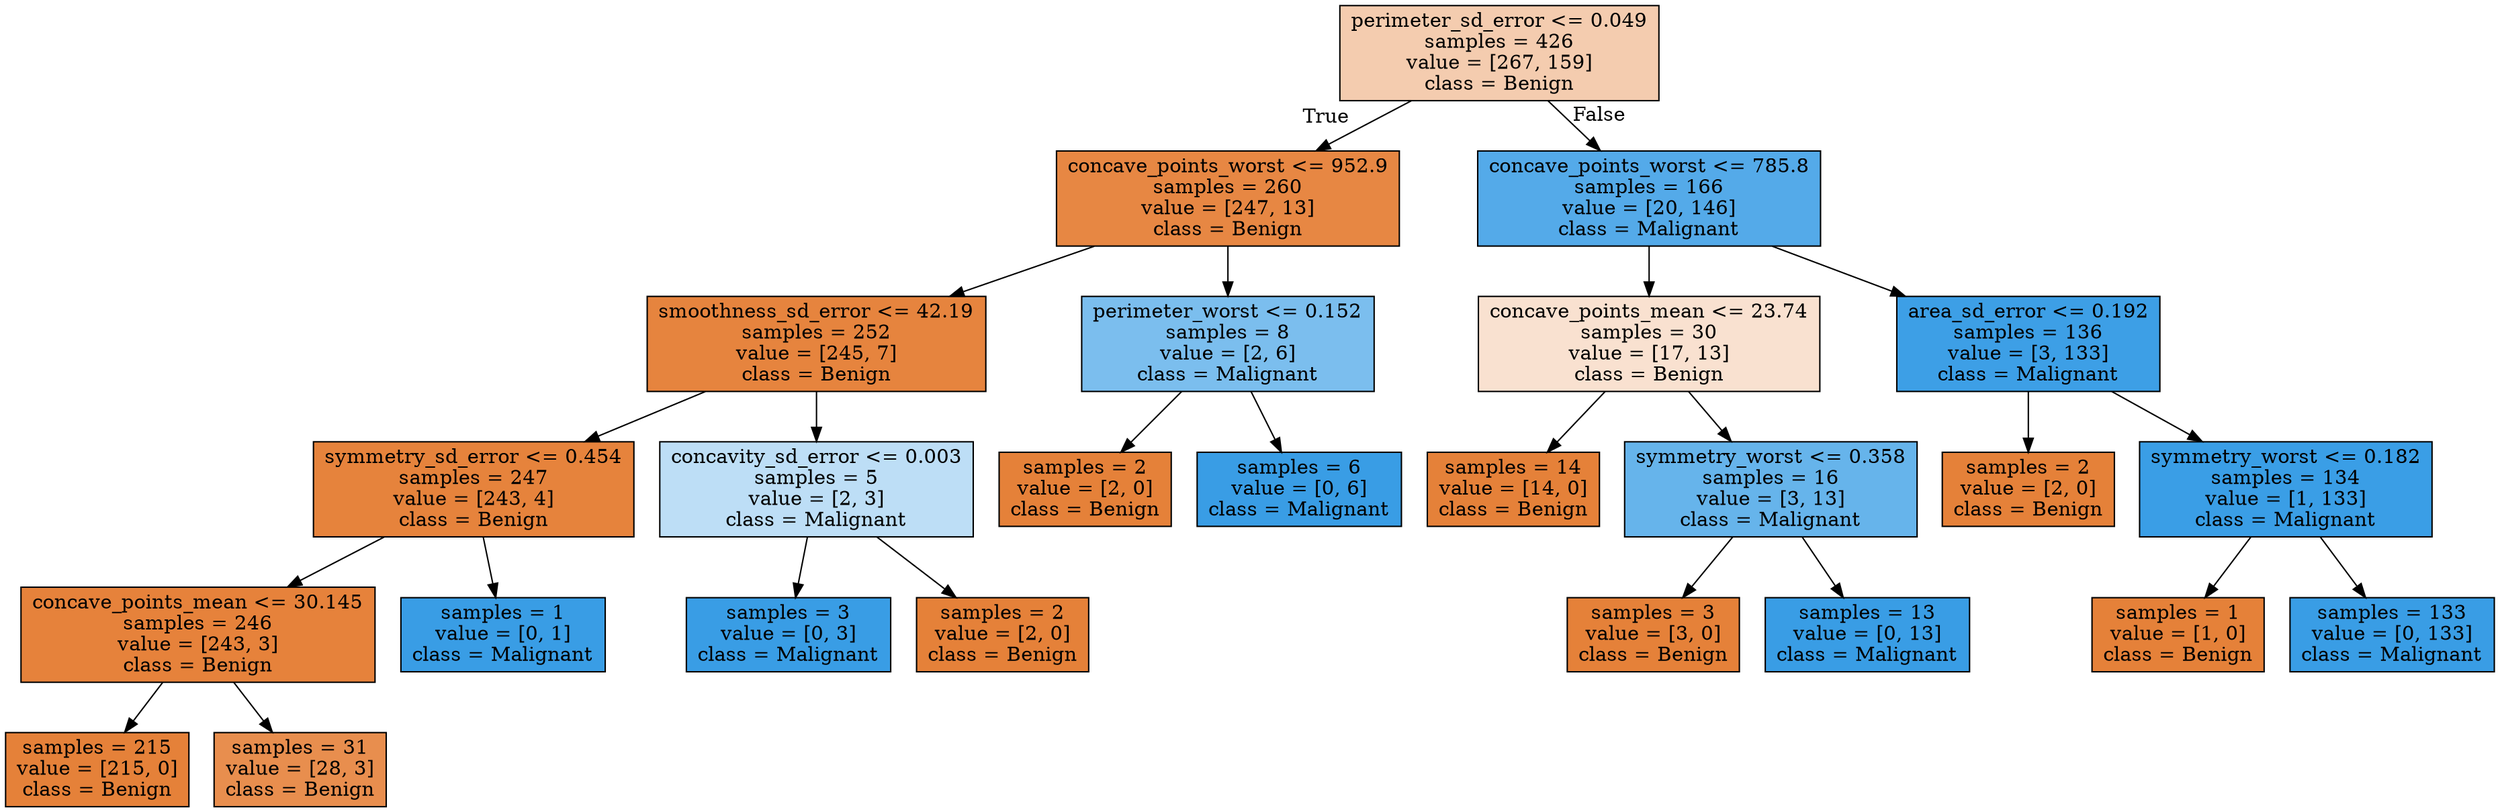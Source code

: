 digraph Tree {
node [shape=box, style="filled", color="black"] ;
0 [label="perimeter_sd_error <= 0.049\nsamples = 426\nvalue = [267, 159]\nclass = Benign", fillcolor="#e5813967"] ;
1 [label="concave_points_worst <= 952.9\nsamples = 260\nvalue = [247, 13]\nclass = Benign", fillcolor="#e58139f2"] ;
0 -> 1 [labeldistance=2.5, labelangle=45, headlabel="True"] ;
2 [label="smoothness_sd_error <= 42.19\nsamples = 252\nvalue = [245, 7]\nclass = Benign", fillcolor="#e58139f8"] ;
1 -> 2 ;
3 [label="symmetry_sd_error <= 0.454\nsamples = 247\nvalue = [243, 4]\nclass = Benign", fillcolor="#e58139fb"] ;
2 -> 3 ;
4 [label="concave_points_mean <= 30.145\nsamples = 246\nvalue = [243, 3]\nclass = Benign", fillcolor="#e58139fc"] ;
3 -> 4 ;
5 [label="samples = 215\nvalue = [215, 0]\nclass = Benign", fillcolor="#e58139ff"] ;
4 -> 5 ;
6 [label="samples = 31\nvalue = [28, 3]\nclass = Benign", fillcolor="#e58139e4"] ;
4 -> 6 ;
7 [label="samples = 1\nvalue = [0, 1]\nclass = Malignant", fillcolor="#399de5ff"] ;
3 -> 7 ;
8 [label="concavity_sd_error <= 0.003\nsamples = 5\nvalue = [2, 3]\nclass = Malignant", fillcolor="#399de555"] ;
2 -> 8 ;
9 [label="samples = 3\nvalue = [0, 3]\nclass = Malignant", fillcolor="#399de5ff"] ;
8 -> 9 ;
10 [label="samples = 2\nvalue = [2, 0]\nclass = Benign", fillcolor="#e58139ff"] ;
8 -> 10 ;
11 [label="perimeter_worst <= 0.152\nsamples = 8\nvalue = [2, 6]\nclass = Malignant", fillcolor="#399de5aa"] ;
1 -> 11 ;
12 [label="samples = 2\nvalue = [2, 0]\nclass = Benign", fillcolor="#e58139ff"] ;
11 -> 12 ;
13 [label="samples = 6\nvalue = [0, 6]\nclass = Malignant", fillcolor="#399de5ff"] ;
11 -> 13 ;
14 [label="concave_points_worst <= 785.8\nsamples = 166\nvalue = [20, 146]\nclass = Malignant", fillcolor="#399de5dc"] ;
0 -> 14 [labeldistance=2.5, labelangle=-45, headlabel="False"] ;
15 [label="concave_points_mean <= 23.74\nsamples = 30\nvalue = [17, 13]\nclass = Benign", fillcolor="#e581393c"] ;
14 -> 15 ;
16 [label="samples = 14\nvalue = [14, 0]\nclass = Benign", fillcolor="#e58139ff"] ;
15 -> 16 ;
17 [label="symmetry_worst <= 0.358\nsamples = 16\nvalue = [3, 13]\nclass = Malignant", fillcolor="#399de5c4"] ;
15 -> 17 ;
18 [label="samples = 3\nvalue = [3, 0]\nclass = Benign", fillcolor="#e58139ff"] ;
17 -> 18 ;
19 [label="samples = 13\nvalue = [0, 13]\nclass = Malignant", fillcolor="#399de5ff"] ;
17 -> 19 ;
20 [label="area_sd_error <= 0.192\nsamples = 136\nvalue = [3, 133]\nclass = Malignant", fillcolor="#399de5f9"] ;
14 -> 20 ;
21 [label="samples = 2\nvalue = [2, 0]\nclass = Benign", fillcolor="#e58139ff"] ;
20 -> 21 ;
22 [label="symmetry_worst <= 0.182\nsamples = 134\nvalue = [1, 133]\nclass = Malignant", fillcolor="#399de5fd"] ;
20 -> 22 ;
23 [label="samples = 1\nvalue = [1, 0]\nclass = Benign", fillcolor="#e58139ff"] ;
22 -> 23 ;
24 [label="samples = 133\nvalue = [0, 133]\nclass = Malignant", fillcolor="#399de5ff"] ;
22 -> 24 ;
}
